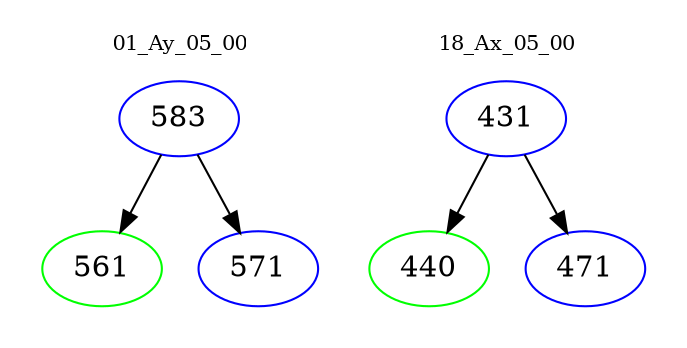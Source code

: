 digraph{
subgraph cluster_0 {
color = white
label = "01_Ay_05_00";
fontsize=10;
T0_583 [label="583", color="blue"]
T0_583 -> T0_561 [color="black"]
T0_561 [label="561", color="green"]
T0_583 -> T0_571 [color="black"]
T0_571 [label="571", color="blue"]
}
subgraph cluster_1 {
color = white
label = "18_Ax_05_00";
fontsize=10;
T1_431 [label="431", color="blue"]
T1_431 -> T1_440 [color="black"]
T1_440 [label="440", color="green"]
T1_431 -> T1_471 [color="black"]
T1_471 [label="471", color="blue"]
}
}
